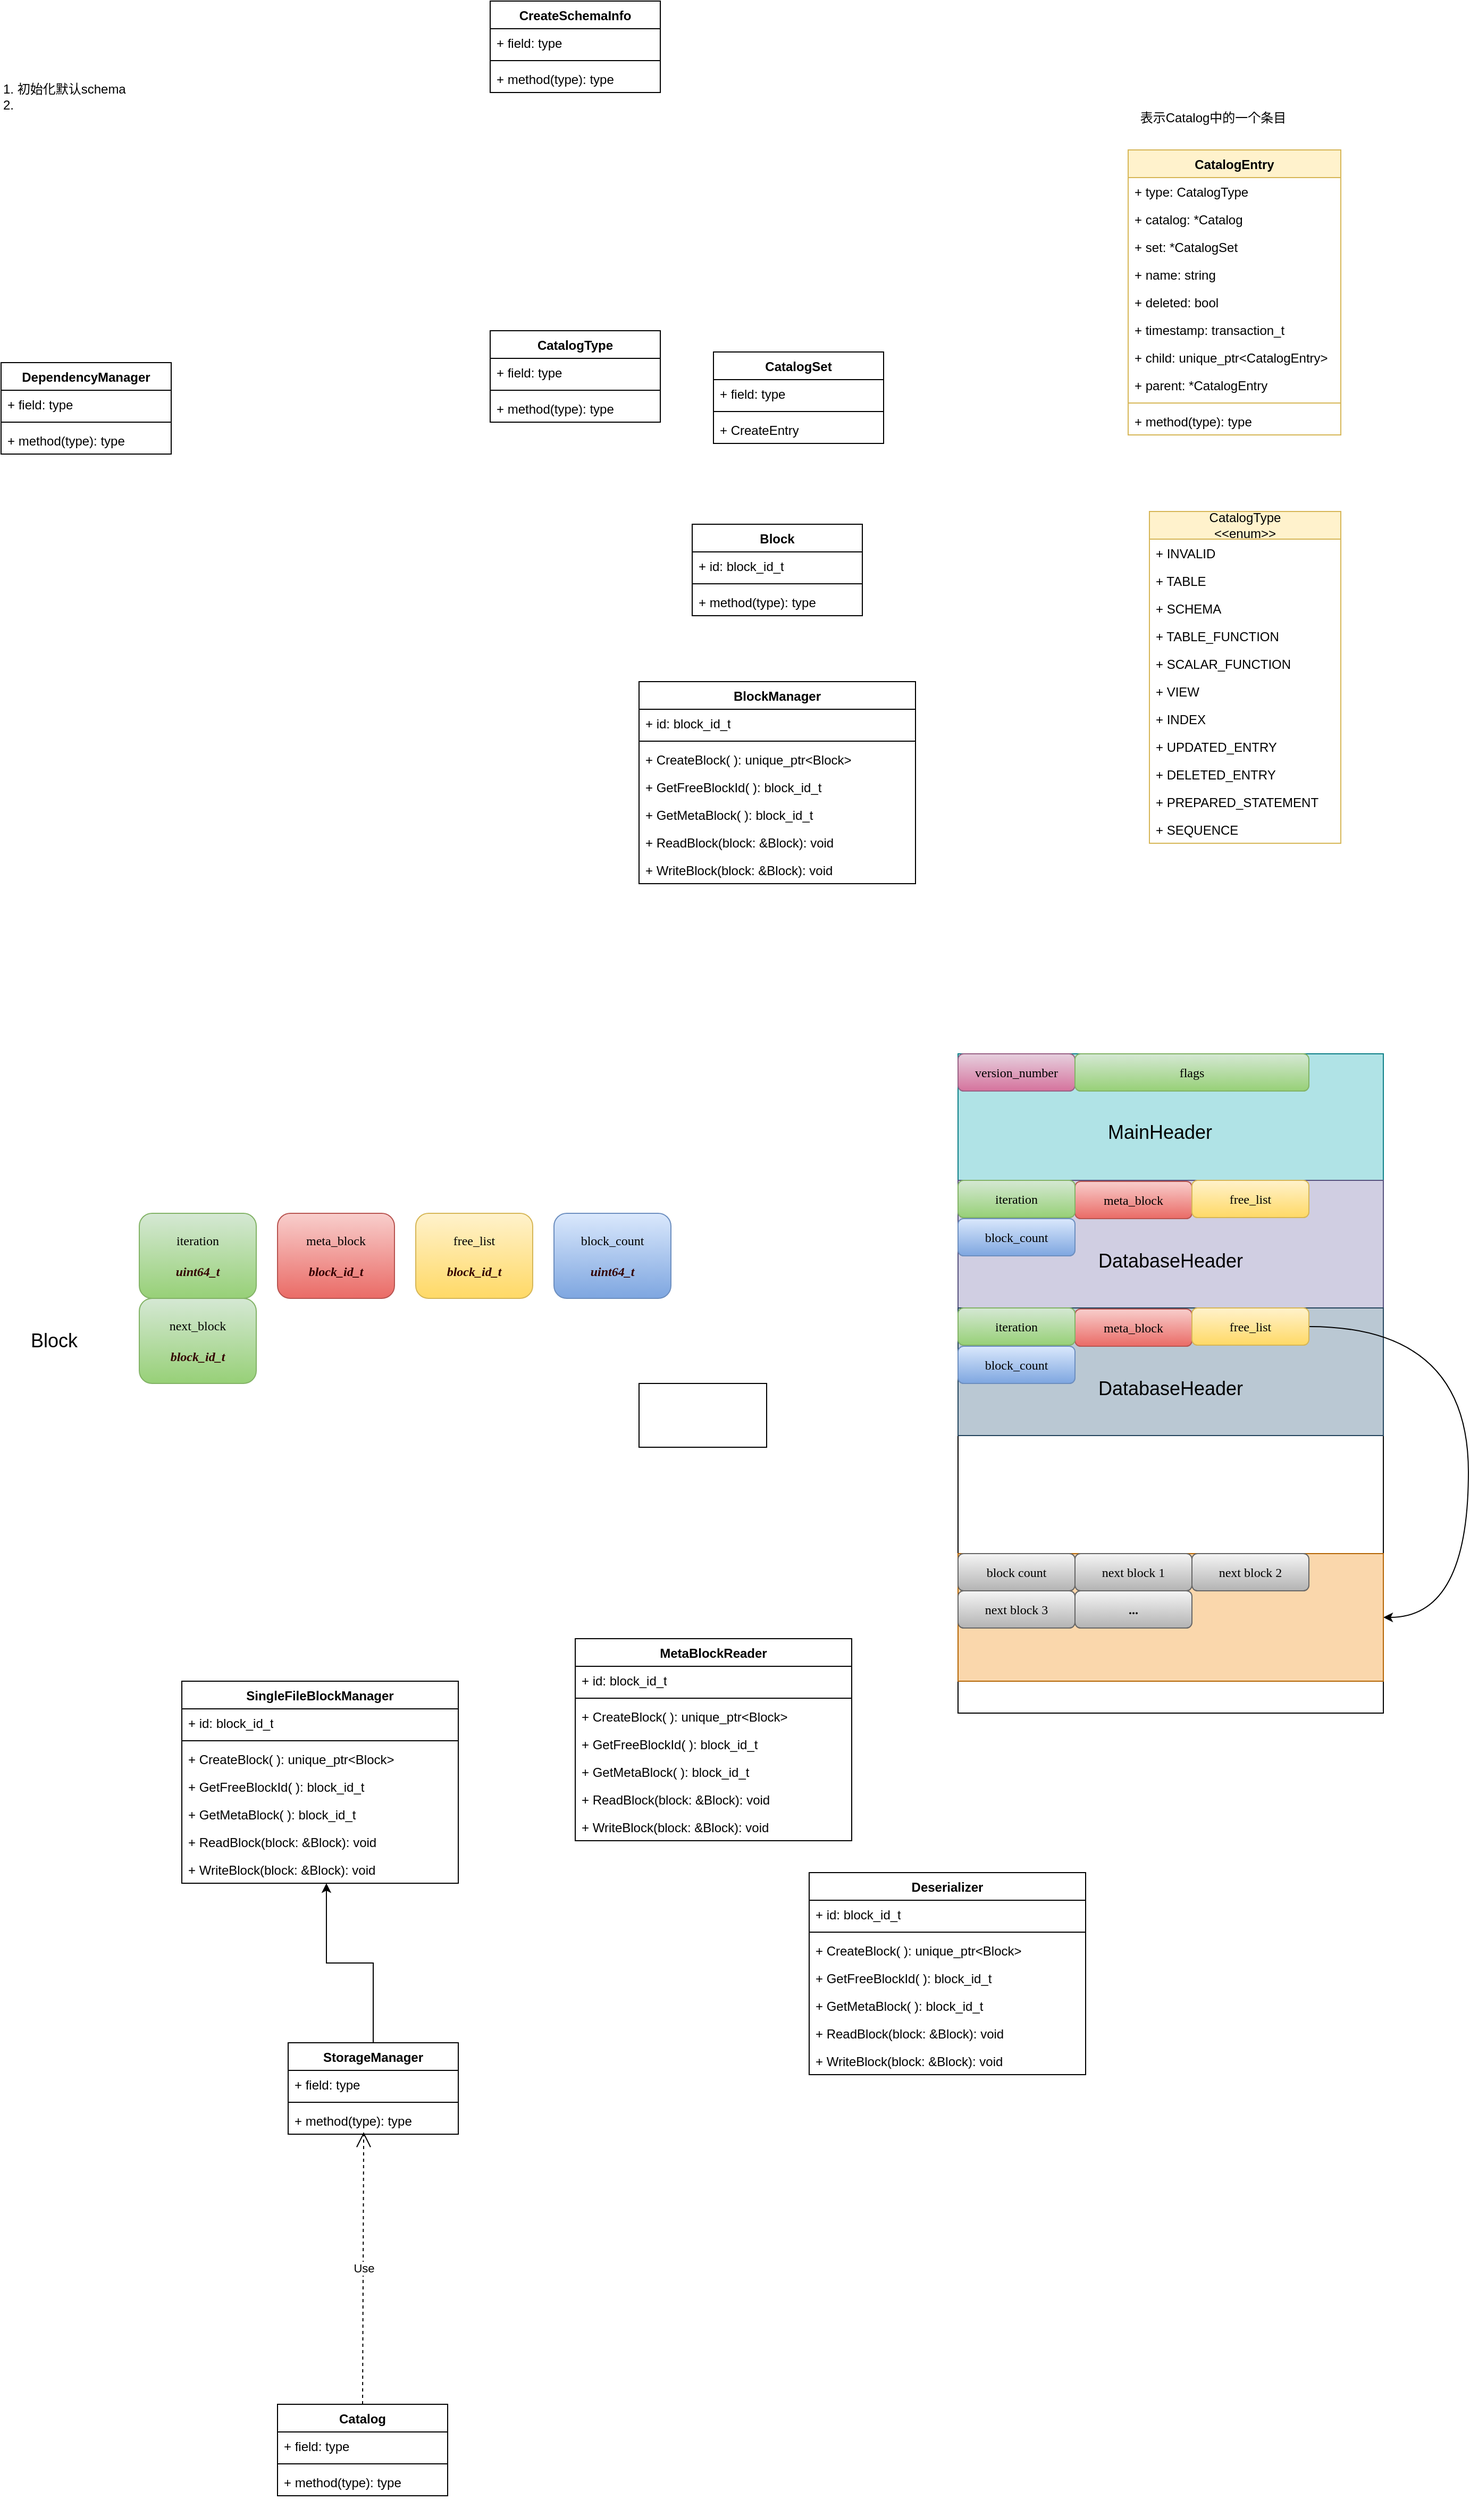 <mxfile version="21.3.7" type="device">
  <diagram id="aAfxqBnH6oHjJ7AiiS2I" name="第 1 页">
    <mxGraphModel dx="1553" dy="1045" grid="1" gridSize="10" guides="1" tooltips="1" connect="1" arrows="1" fold="1" page="1" pageScale="1" pageWidth="827" pageHeight="1169" math="0" shadow="0">
      <root>
        <mxCell id="0" />
        <mxCell id="1" parent="0" />
        <mxCell id="X76yBTJu6o985zxi9jEF-49" style="edgeStyle=orthogonalEdgeStyle;rounded=0;orthogonalLoop=1;jettySize=auto;html=1;exitX=0.5;exitY=0;exitDx=0;exitDy=0;entryX=0.523;entryY=1;entryDx=0;entryDy=0;entryPerimeter=0;" edge="1" parent="1" source="JCffVrnA2vNH0P2Vcq3t-1" target="X76yBTJu6o985zxi9jEF-12">
          <mxGeometry relative="1" as="geometry">
            <mxPoint x="430" y="1740" as="targetPoint" />
          </mxGeometry>
        </mxCell>
        <mxCell id="JCffVrnA2vNH0P2Vcq3t-1" value="StorageManager" style="swimlane;fontStyle=1;align=center;verticalAlign=top;childLayout=stackLayout;horizontal=1;startSize=26;horizontalStack=0;resizeParent=1;resizeParentMax=0;resizeLast=0;collapsible=1;marginBottom=0;whiteSpace=wrap;html=1;" parent="1" vertex="1">
          <mxGeometry x="330" y="1970" width="160" height="86" as="geometry" />
        </mxCell>
        <mxCell id="JCffVrnA2vNH0P2Vcq3t-2" value="+ field: type" style="text;strokeColor=none;fillColor=none;align=left;verticalAlign=top;spacingLeft=4;spacingRight=4;overflow=hidden;rotatable=0;points=[[0,0.5],[1,0.5]];portConstraint=eastwest;whiteSpace=wrap;html=1;" parent="JCffVrnA2vNH0P2Vcq3t-1" vertex="1">
          <mxGeometry y="26" width="160" height="26" as="geometry" />
        </mxCell>
        <mxCell id="JCffVrnA2vNH0P2Vcq3t-3" value="" style="line;strokeWidth=1;fillColor=none;align=left;verticalAlign=middle;spacingTop=-1;spacingLeft=3;spacingRight=3;rotatable=0;labelPosition=right;points=[];portConstraint=eastwest;strokeColor=inherit;" parent="JCffVrnA2vNH0P2Vcq3t-1" vertex="1">
          <mxGeometry y="52" width="160" height="8" as="geometry" />
        </mxCell>
        <mxCell id="JCffVrnA2vNH0P2Vcq3t-4" value="+ method(type): type" style="text;strokeColor=none;fillColor=none;align=left;verticalAlign=top;spacingLeft=4;spacingRight=4;overflow=hidden;rotatable=0;points=[[0,0.5],[1,0.5]];portConstraint=eastwest;whiteSpace=wrap;html=1;" parent="JCffVrnA2vNH0P2Vcq3t-1" vertex="1">
          <mxGeometry y="60" width="160" height="26" as="geometry" />
        </mxCell>
        <mxCell id="JCffVrnA2vNH0P2Vcq3t-6" value="1. 初始化默认schema&lt;br&gt;2." style="text;html=1;strokeColor=none;fillColor=none;align=left;verticalAlign=middle;whiteSpace=wrap;rounded=0;" parent="1" vertex="1">
          <mxGeometry x="60" y="120" width="150" height="40" as="geometry" />
        </mxCell>
        <mxCell id="JCffVrnA2vNH0P2Vcq3t-7" value="CreateSchemaInfo" style="swimlane;fontStyle=1;align=center;verticalAlign=top;childLayout=stackLayout;horizontal=1;startSize=26;horizontalStack=0;resizeParent=1;resizeParentMax=0;resizeLast=0;collapsible=1;marginBottom=0;whiteSpace=wrap;html=1;" parent="1" vertex="1">
          <mxGeometry x="520" y="50" width="160" height="86" as="geometry" />
        </mxCell>
        <mxCell id="JCffVrnA2vNH0P2Vcq3t-8" value="+ field: type" style="text;strokeColor=none;fillColor=none;align=left;verticalAlign=top;spacingLeft=4;spacingRight=4;overflow=hidden;rotatable=0;points=[[0,0.5],[1,0.5]];portConstraint=eastwest;whiteSpace=wrap;html=1;" parent="JCffVrnA2vNH0P2Vcq3t-7" vertex="1">
          <mxGeometry y="26" width="160" height="26" as="geometry" />
        </mxCell>
        <mxCell id="JCffVrnA2vNH0P2Vcq3t-9" value="" style="line;strokeWidth=1;fillColor=none;align=left;verticalAlign=middle;spacingTop=-1;spacingLeft=3;spacingRight=3;rotatable=0;labelPosition=right;points=[];portConstraint=eastwest;strokeColor=inherit;" parent="JCffVrnA2vNH0P2Vcq3t-7" vertex="1">
          <mxGeometry y="52" width="160" height="8" as="geometry" />
        </mxCell>
        <mxCell id="JCffVrnA2vNH0P2Vcq3t-10" value="+ method(type): type" style="text;strokeColor=none;fillColor=none;align=left;verticalAlign=top;spacingLeft=4;spacingRight=4;overflow=hidden;rotatable=0;points=[[0,0.5],[1,0.5]];portConstraint=eastwest;whiteSpace=wrap;html=1;" parent="JCffVrnA2vNH0P2Vcq3t-7" vertex="1">
          <mxGeometry y="60" width="160" height="26" as="geometry" />
        </mxCell>
        <mxCell id="JCffVrnA2vNH0P2Vcq3t-11" value="Catalog" style="swimlane;fontStyle=1;align=center;verticalAlign=top;childLayout=stackLayout;horizontal=1;startSize=26;horizontalStack=0;resizeParent=1;resizeParentMax=0;resizeLast=0;collapsible=1;marginBottom=0;whiteSpace=wrap;html=1;" parent="1" vertex="1">
          <mxGeometry x="320" y="2310" width="160" height="86" as="geometry" />
        </mxCell>
        <mxCell id="JCffVrnA2vNH0P2Vcq3t-12" value="+ field: type" style="text;strokeColor=none;fillColor=none;align=left;verticalAlign=top;spacingLeft=4;spacingRight=4;overflow=hidden;rotatable=0;points=[[0,0.5],[1,0.5]];portConstraint=eastwest;whiteSpace=wrap;html=1;" parent="JCffVrnA2vNH0P2Vcq3t-11" vertex="1">
          <mxGeometry y="26" width="160" height="26" as="geometry" />
        </mxCell>
        <mxCell id="JCffVrnA2vNH0P2Vcq3t-13" value="" style="line;strokeWidth=1;fillColor=none;align=left;verticalAlign=middle;spacingTop=-1;spacingLeft=3;spacingRight=3;rotatable=0;labelPosition=right;points=[];portConstraint=eastwest;strokeColor=inherit;" parent="JCffVrnA2vNH0P2Vcq3t-11" vertex="1">
          <mxGeometry y="52" width="160" height="8" as="geometry" />
        </mxCell>
        <mxCell id="JCffVrnA2vNH0P2Vcq3t-14" value="+ method(type): type" style="text;strokeColor=none;fillColor=none;align=left;verticalAlign=top;spacingLeft=4;spacingRight=4;overflow=hidden;rotatable=0;points=[[0,0.5],[1,0.5]];portConstraint=eastwest;whiteSpace=wrap;html=1;" parent="JCffVrnA2vNH0P2Vcq3t-11" vertex="1">
          <mxGeometry y="60" width="160" height="26" as="geometry" />
        </mxCell>
        <mxCell id="JCffVrnA2vNH0P2Vcq3t-15" value="CatalogSet" style="swimlane;fontStyle=1;align=center;verticalAlign=top;childLayout=stackLayout;horizontal=1;startSize=26;horizontalStack=0;resizeParent=1;resizeParentMax=0;resizeLast=0;collapsible=1;marginBottom=0;whiteSpace=wrap;html=1;" parent="1" vertex="1">
          <mxGeometry x="730" y="380" width="160" height="86" as="geometry" />
        </mxCell>
        <mxCell id="JCffVrnA2vNH0P2Vcq3t-16" value="+ field: type" style="text;strokeColor=none;fillColor=none;align=left;verticalAlign=top;spacingLeft=4;spacingRight=4;overflow=hidden;rotatable=0;points=[[0,0.5],[1,0.5]];portConstraint=eastwest;whiteSpace=wrap;html=1;" parent="JCffVrnA2vNH0P2Vcq3t-15" vertex="1">
          <mxGeometry y="26" width="160" height="26" as="geometry" />
        </mxCell>
        <mxCell id="JCffVrnA2vNH0P2Vcq3t-17" value="" style="line;strokeWidth=1;fillColor=none;align=left;verticalAlign=middle;spacingTop=-1;spacingLeft=3;spacingRight=3;rotatable=0;labelPosition=right;points=[];portConstraint=eastwest;strokeColor=inherit;" parent="JCffVrnA2vNH0P2Vcq3t-15" vertex="1">
          <mxGeometry y="52" width="160" height="8" as="geometry" />
        </mxCell>
        <mxCell id="JCffVrnA2vNH0P2Vcq3t-18" value="+ CreateEntry" style="text;strokeColor=none;fillColor=none;align=left;verticalAlign=top;spacingLeft=4;spacingRight=4;overflow=hidden;rotatable=0;points=[[0,0.5],[1,0.5]];portConstraint=eastwest;whiteSpace=wrap;html=1;" parent="JCffVrnA2vNH0P2Vcq3t-15" vertex="1">
          <mxGeometry y="60" width="160" height="26" as="geometry" />
        </mxCell>
        <mxCell id="JCffVrnA2vNH0P2Vcq3t-19" value="DependencyManager" style="swimlane;fontStyle=1;align=center;verticalAlign=top;childLayout=stackLayout;horizontal=1;startSize=26;horizontalStack=0;resizeParent=1;resizeParentMax=0;resizeLast=0;collapsible=1;marginBottom=0;whiteSpace=wrap;html=1;" parent="1" vertex="1">
          <mxGeometry x="60" y="390" width="160" height="86" as="geometry" />
        </mxCell>
        <mxCell id="JCffVrnA2vNH0P2Vcq3t-20" value="+ field: type" style="text;strokeColor=none;fillColor=none;align=left;verticalAlign=top;spacingLeft=4;spacingRight=4;overflow=hidden;rotatable=0;points=[[0,0.5],[1,0.5]];portConstraint=eastwest;whiteSpace=wrap;html=1;" parent="JCffVrnA2vNH0P2Vcq3t-19" vertex="1">
          <mxGeometry y="26" width="160" height="26" as="geometry" />
        </mxCell>
        <mxCell id="JCffVrnA2vNH0P2Vcq3t-21" value="" style="line;strokeWidth=1;fillColor=none;align=left;verticalAlign=middle;spacingTop=-1;spacingLeft=3;spacingRight=3;rotatable=0;labelPosition=right;points=[];portConstraint=eastwest;strokeColor=inherit;" parent="JCffVrnA2vNH0P2Vcq3t-19" vertex="1">
          <mxGeometry y="52" width="160" height="8" as="geometry" />
        </mxCell>
        <mxCell id="JCffVrnA2vNH0P2Vcq3t-22" value="+ method(type): type" style="text;strokeColor=none;fillColor=none;align=left;verticalAlign=top;spacingLeft=4;spacingRight=4;overflow=hidden;rotatable=0;points=[[0,0.5],[1,0.5]];portConstraint=eastwest;whiteSpace=wrap;html=1;" parent="JCffVrnA2vNH0P2Vcq3t-19" vertex="1">
          <mxGeometry y="60" width="160" height="26" as="geometry" />
        </mxCell>
        <mxCell id="JCffVrnA2vNH0P2Vcq3t-23" value="Use" style="endArrow=open;endSize=12;dashed=1;html=1;rounded=0;entryX=0.444;entryY=0.923;entryDx=0;entryDy=0;entryPerimeter=0;exitX=0.5;exitY=0;exitDx=0;exitDy=0;" parent="1" source="JCffVrnA2vNH0P2Vcq3t-11" target="JCffVrnA2vNH0P2Vcq3t-4" edge="1">
          <mxGeometry width="160" relative="1" as="geometry">
            <mxPoint x="320" y="2190" as="sourcePoint" />
            <mxPoint x="480" y="2190" as="targetPoint" />
          </mxGeometry>
        </mxCell>
        <mxCell id="JCffVrnA2vNH0P2Vcq3t-24" value="CatalogType" style="swimlane;fontStyle=1;align=center;verticalAlign=top;childLayout=stackLayout;horizontal=1;startSize=26;horizontalStack=0;resizeParent=1;resizeParentMax=0;resizeLast=0;collapsible=1;marginBottom=0;whiteSpace=wrap;html=1;" parent="1" vertex="1">
          <mxGeometry x="520" y="360" width="160" height="86" as="geometry" />
        </mxCell>
        <mxCell id="JCffVrnA2vNH0P2Vcq3t-25" value="+ field: type" style="text;strokeColor=none;fillColor=none;align=left;verticalAlign=top;spacingLeft=4;spacingRight=4;overflow=hidden;rotatable=0;points=[[0,0.5],[1,0.5]];portConstraint=eastwest;whiteSpace=wrap;html=1;" parent="JCffVrnA2vNH0P2Vcq3t-24" vertex="1">
          <mxGeometry y="26" width="160" height="26" as="geometry" />
        </mxCell>
        <mxCell id="JCffVrnA2vNH0P2Vcq3t-26" value="" style="line;strokeWidth=1;fillColor=none;align=left;verticalAlign=middle;spacingTop=-1;spacingLeft=3;spacingRight=3;rotatable=0;labelPosition=right;points=[];portConstraint=eastwest;strokeColor=inherit;" parent="JCffVrnA2vNH0P2Vcq3t-24" vertex="1">
          <mxGeometry y="52" width="160" height="8" as="geometry" />
        </mxCell>
        <mxCell id="JCffVrnA2vNH0P2Vcq3t-27" value="+ method(type): type" style="text;strokeColor=none;fillColor=none;align=left;verticalAlign=top;spacingLeft=4;spacingRight=4;overflow=hidden;rotatable=0;points=[[0,0.5],[1,0.5]];portConstraint=eastwest;whiteSpace=wrap;html=1;" parent="JCffVrnA2vNH0P2Vcq3t-24" vertex="1">
          <mxGeometry y="60" width="160" height="26" as="geometry" />
        </mxCell>
        <mxCell id="JCffVrnA2vNH0P2Vcq3t-28" value="CatalogType&lt;br&gt;&amp;lt;&amp;lt;enum&amp;gt;&amp;gt;" style="swimlane;fontStyle=0;childLayout=stackLayout;horizontal=1;startSize=26;fillColor=#fff2cc;horizontalStack=0;resizeParent=1;resizeParentMax=0;resizeLast=0;collapsible=1;marginBottom=0;whiteSpace=wrap;html=1;strokeColor=#d6b656;" parent="1" vertex="1">
          <mxGeometry x="1140" y="530" width="180" height="312" as="geometry" />
        </mxCell>
        <mxCell id="JCffVrnA2vNH0P2Vcq3t-32" value="+ INVALID" style="text;strokeColor=none;fillColor=none;align=left;verticalAlign=top;spacingLeft=4;spacingRight=4;overflow=hidden;rotatable=0;points=[[0,0.5],[1,0.5]];portConstraint=eastwest;whiteSpace=wrap;html=1;" parent="JCffVrnA2vNH0P2Vcq3t-28" vertex="1">
          <mxGeometry y="26" width="180" height="26" as="geometry" />
        </mxCell>
        <mxCell id="JCffVrnA2vNH0P2Vcq3t-29" value="+ TABLE" style="text;strokeColor=none;fillColor=none;align=left;verticalAlign=top;spacingLeft=4;spacingRight=4;overflow=hidden;rotatable=0;points=[[0,0.5],[1,0.5]];portConstraint=eastwest;whiteSpace=wrap;html=1;" parent="JCffVrnA2vNH0P2Vcq3t-28" vertex="1">
          <mxGeometry y="52" width="180" height="26" as="geometry" />
        </mxCell>
        <mxCell id="JCffVrnA2vNH0P2Vcq3t-30" value="+ SCHEMA" style="text;strokeColor=none;fillColor=none;align=left;verticalAlign=top;spacingLeft=4;spacingRight=4;overflow=hidden;rotatable=0;points=[[0,0.5],[1,0.5]];portConstraint=eastwest;whiteSpace=wrap;html=1;" parent="JCffVrnA2vNH0P2Vcq3t-28" vertex="1">
          <mxGeometry y="78" width="180" height="26" as="geometry" />
        </mxCell>
        <mxCell id="JCffVrnA2vNH0P2Vcq3t-31" value="+ TABLE_FUNCTION" style="text;strokeColor=none;fillColor=none;align=left;verticalAlign=top;spacingLeft=4;spacingRight=4;overflow=hidden;rotatable=0;points=[[0,0.5],[1,0.5]];portConstraint=eastwest;whiteSpace=wrap;html=1;" parent="JCffVrnA2vNH0P2Vcq3t-28" vertex="1">
          <mxGeometry y="104" width="180" height="26" as="geometry" />
        </mxCell>
        <mxCell id="JCffVrnA2vNH0P2Vcq3t-33" value="+ SCALAR_FUNCTION" style="text;strokeColor=none;fillColor=none;align=left;verticalAlign=top;spacingLeft=4;spacingRight=4;overflow=hidden;rotatable=0;points=[[0,0.5],[1,0.5]];portConstraint=eastwest;whiteSpace=wrap;html=1;" parent="JCffVrnA2vNH0P2Vcq3t-28" vertex="1">
          <mxGeometry y="130" width="180" height="26" as="geometry" />
        </mxCell>
        <mxCell id="JCffVrnA2vNH0P2Vcq3t-34" value="+ VIEW" style="text;strokeColor=none;fillColor=none;align=left;verticalAlign=top;spacingLeft=4;spacingRight=4;overflow=hidden;rotatable=0;points=[[0,0.5],[1,0.5]];portConstraint=eastwest;whiteSpace=wrap;html=1;" parent="JCffVrnA2vNH0P2Vcq3t-28" vertex="1">
          <mxGeometry y="156" width="180" height="26" as="geometry" />
        </mxCell>
        <mxCell id="JCffVrnA2vNH0P2Vcq3t-35" value="+ INDEX" style="text;strokeColor=none;fillColor=none;align=left;verticalAlign=top;spacingLeft=4;spacingRight=4;overflow=hidden;rotatable=0;points=[[0,0.5],[1,0.5]];portConstraint=eastwest;whiteSpace=wrap;html=1;" parent="JCffVrnA2vNH0P2Vcq3t-28" vertex="1">
          <mxGeometry y="182" width="180" height="26" as="geometry" />
        </mxCell>
        <mxCell id="JCffVrnA2vNH0P2Vcq3t-36" value="+ UPDATED_ENTRY" style="text;strokeColor=none;fillColor=none;align=left;verticalAlign=top;spacingLeft=4;spacingRight=4;overflow=hidden;rotatable=0;points=[[0,0.5],[1,0.5]];portConstraint=eastwest;whiteSpace=wrap;html=1;" parent="JCffVrnA2vNH0P2Vcq3t-28" vertex="1">
          <mxGeometry y="208" width="180" height="26" as="geometry" />
        </mxCell>
        <mxCell id="JCffVrnA2vNH0P2Vcq3t-37" value="+ DELETED_ENTRY" style="text;strokeColor=none;fillColor=none;align=left;verticalAlign=top;spacingLeft=4;spacingRight=4;overflow=hidden;rotatable=0;points=[[0,0.5],[1,0.5]];portConstraint=eastwest;whiteSpace=wrap;html=1;" parent="JCffVrnA2vNH0P2Vcq3t-28" vertex="1">
          <mxGeometry y="234" width="180" height="26" as="geometry" />
        </mxCell>
        <mxCell id="JCffVrnA2vNH0P2Vcq3t-38" value="+ PREPARED_STATEMENT" style="text;strokeColor=none;fillColor=none;align=left;verticalAlign=top;spacingLeft=4;spacingRight=4;overflow=hidden;rotatable=0;points=[[0,0.5],[1,0.5]];portConstraint=eastwest;whiteSpace=wrap;html=1;" parent="JCffVrnA2vNH0P2Vcq3t-28" vertex="1">
          <mxGeometry y="260" width="180" height="26" as="geometry" />
        </mxCell>
        <mxCell id="JCffVrnA2vNH0P2Vcq3t-39" value="+ SEQUENCE" style="text;strokeColor=none;fillColor=none;align=left;verticalAlign=top;spacingLeft=4;spacingRight=4;overflow=hidden;rotatable=0;points=[[0,0.5],[1,0.5]];portConstraint=eastwest;whiteSpace=wrap;html=1;" parent="JCffVrnA2vNH0P2Vcq3t-28" vertex="1">
          <mxGeometry y="286" width="180" height="26" as="geometry" />
        </mxCell>
        <mxCell id="F1Cx185upngX10UgLTYr-1" value="" style="group" parent="1" vertex="1" connectable="0">
          <mxGeometry x="1120" y="140" width="200" height="318" as="geometry" />
        </mxCell>
        <mxCell id="JCffVrnA2vNH0P2Vcq3t-40" value="CatalogEntry" style="swimlane;fontStyle=1;align=center;verticalAlign=top;childLayout=stackLayout;horizontal=1;startSize=26;horizontalStack=0;resizeParent=1;resizeParentMax=0;resizeLast=0;collapsible=1;marginBottom=0;whiteSpace=wrap;html=1;fillColor=#fff2cc;strokeColor=#d6b656;" parent="F1Cx185upngX10UgLTYr-1" vertex="1">
          <mxGeometry y="50" width="200" height="268" as="geometry" />
        </mxCell>
        <mxCell id="JCffVrnA2vNH0P2Vcq3t-41" value="+ type: CatalogType" style="text;strokeColor=none;fillColor=none;align=left;verticalAlign=top;spacingLeft=4;spacingRight=4;overflow=hidden;rotatable=0;points=[[0,0.5],[1,0.5]];portConstraint=eastwest;whiteSpace=wrap;html=1;" parent="JCffVrnA2vNH0P2Vcq3t-40" vertex="1">
          <mxGeometry y="26" width="200" height="26" as="geometry" />
        </mxCell>
        <mxCell id="JCffVrnA2vNH0P2Vcq3t-45" value="+ catalog: *Catalog" style="text;strokeColor=none;fillColor=none;align=left;verticalAlign=top;spacingLeft=4;spacingRight=4;overflow=hidden;rotatable=0;points=[[0,0.5],[1,0.5]];portConstraint=eastwest;whiteSpace=wrap;html=1;" parent="JCffVrnA2vNH0P2Vcq3t-40" vertex="1">
          <mxGeometry y="52" width="200" height="26" as="geometry" />
        </mxCell>
        <mxCell id="JCffVrnA2vNH0P2Vcq3t-46" value="+ set: *CatalogSet" style="text;strokeColor=none;fillColor=none;align=left;verticalAlign=top;spacingLeft=4;spacingRight=4;overflow=hidden;rotatable=0;points=[[0,0.5],[1,0.5]];portConstraint=eastwest;whiteSpace=wrap;html=1;" parent="JCffVrnA2vNH0P2Vcq3t-40" vertex="1">
          <mxGeometry y="78" width="200" height="26" as="geometry" />
        </mxCell>
        <mxCell id="JCffVrnA2vNH0P2Vcq3t-47" value="+ name: string" style="text;strokeColor=none;fillColor=none;align=left;verticalAlign=top;spacingLeft=4;spacingRight=4;overflow=hidden;rotatable=0;points=[[0,0.5],[1,0.5]];portConstraint=eastwest;whiteSpace=wrap;html=1;" parent="JCffVrnA2vNH0P2Vcq3t-40" vertex="1">
          <mxGeometry y="104" width="200" height="26" as="geometry" />
        </mxCell>
        <mxCell id="JCffVrnA2vNH0P2Vcq3t-48" value="+ deleted: bool" style="text;strokeColor=none;fillColor=none;align=left;verticalAlign=top;spacingLeft=4;spacingRight=4;overflow=hidden;rotatable=0;points=[[0,0.5],[1,0.5]];portConstraint=eastwest;whiteSpace=wrap;html=1;" parent="JCffVrnA2vNH0P2Vcq3t-40" vertex="1">
          <mxGeometry y="130" width="200" height="26" as="geometry" />
        </mxCell>
        <mxCell id="JCffVrnA2vNH0P2Vcq3t-49" value="+ timestamp: transaction_t" style="text;strokeColor=none;fillColor=none;align=left;verticalAlign=top;spacingLeft=4;spacingRight=4;overflow=hidden;rotatable=0;points=[[0,0.5],[1,0.5]];portConstraint=eastwest;whiteSpace=wrap;html=1;" parent="JCffVrnA2vNH0P2Vcq3t-40" vertex="1">
          <mxGeometry y="156" width="200" height="26" as="geometry" />
        </mxCell>
        <mxCell id="JCffVrnA2vNH0P2Vcq3t-50" value="+ child: unique_ptr&amp;lt;CatalogEntry&amp;gt;" style="text;strokeColor=none;fillColor=none;align=left;verticalAlign=top;spacingLeft=4;spacingRight=4;overflow=hidden;rotatable=0;points=[[0,0.5],[1,0.5]];portConstraint=eastwest;whiteSpace=wrap;html=1;" parent="JCffVrnA2vNH0P2Vcq3t-40" vertex="1">
          <mxGeometry y="182" width="200" height="26" as="geometry" />
        </mxCell>
        <mxCell id="JCffVrnA2vNH0P2Vcq3t-51" value="+ parent: *CatalogEntry" style="text;strokeColor=none;fillColor=none;align=left;verticalAlign=top;spacingLeft=4;spacingRight=4;overflow=hidden;rotatable=0;points=[[0,0.5],[1,0.5]];portConstraint=eastwest;whiteSpace=wrap;html=1;" parent="JCffVrnA2vNH0P2Vcq3t-40" vertex="1">
          <mxGeometry y="208" width="200" height="26" as="geometry" />
        </mxCell>
        <mxCell id="JCffVrnA2vNH0P2Vcq3t-42" value="" style="line;strokeWidth=1;fillColor=none;align=left;verticalAlign=middle;spacingTop=-1;spacingLeft=3;spacingRight=3;rotatable=0;labelPosition=right;points=[];portConstraint=eastwest;strokeColor=inherit;" parent="JCffVrnA2vNH0P2Vcq3t-40" vertex="1">
          <mxGeometry y="234" width="200" height="8" as="geometry" />
        </mxCell>
        <mxCell id="JCffVrnA2vNH0P2Vcq3t-43" value="+ method(type): type" style="text;strokeColor=none;fillColor=none;align=left;verticalAlign=top;spacingLeft=4;spacingRight=4;overflow=hidden;rotatable=0;points=[[0,0.5],[1,0.5]];portConstraint=eastwest;whiteSpace=wrap;html=1;" parent="JCffVrnA2vNH0P2Vcq3t-40" vertex="1">
          <mxGeometry y="242" width="200" height="26" as="geometry" />
        </mxCell>
        <mxCell id="JCffVrnA2vNH0P2Vcq3t-44" value="表示Catalog中的一个条目" style="text;html=1;strokeColor=none;fillColor=none;align=center;verticalAlign=middle;whiteSpace=wrap;rounded=0;" parent="F1Cx185upngX10UgLTYr-1" vertex="1">
          <mxGeometry x="5" width="150" height="40" as="geometry" />
        </mxCell>
        <mxCell id="bfNBOcCzu8RuclXoeiRf-1" value="Block" style="swimlane;fontStyle=1;align=center;verticalAlign=top;childLayout=stackLayout;horizontal=1;startSize=26;horizontalStack=0;resizeParent=1;resizeParentMax=0;resizeLast=0;collapsible=1;marginBottom=0;whiteSpace=wrap;html=1;" parent="1" vertex="1">
          <mxGeometry x="710" y="542" width="160" height="86" as="geometry" />
        </mxCell>
        <mxCell id="bfNBOcCzu8RuclXoeiRf-2" value="+ id: block_id_t" style="text;strokeColor=none;fillColor=none;align=left;verticalAlign=top;spacingLeft=4;spacingRight=4;overflow=hidden;rotatable=0;points=[[0,0.5],[1,0.5]];portConstraint=eastwest;whiteSpace=wrap;html=1;" parent="bfNBOcCzu8RuclXoeiRf-1" vertex="1">
          <mxGeometry y="26" width="160" height="26" as="geometry" />
        </mxCell>
        <mxCell id="bfNBOcCzu8RuclXoeiRf-3" value="" style="line;strokeWidth=1;fillColor=none;align=left;verticalAlign=middle;spacingTop=-1;spacingLeft=3;spacingRight=3;rotatable=0;labelPosition=right;points=[];portConstraint=eastwest;strokeColor=inherit;" parent="bfNBOcCzu8RuclXoeiRf-1" vertex="1">
          <mxGeometry y="52" width="160" height="8" as="geometry" />
        </mxCell>
        <mxCell id="bfNBOcCzu8RuclXoeiRf-4" value="+ method(type): type" style="text;strokeColor=none;fillColor=none;align=left;verticalAlign=top;spacingLeft=4;spacingRight=4;overflow=hidden;rotatable=0;points=[[0,0.5],[1,0.5]];portConstraint=eastwest;whiteSpace=wrap;html=1;" parent="bfNBOcCzu8RuclXoeiRf-1" vertex="1">
          <mxGeometry y="60" width="160" height="26" as="geometry" />
        </mxCell>
        <mxCell id="bfNBOcCzu8RuclXoeiRf-5" value="BlockManager" style="swimlane;fontStyle=1;align=center;verticalAlign=top;childLayout=stackLayout;horizontal=1;startSize=26;horizontalStack=0;resizeParent=1;resizeParentMax=0;resizeLast=0;collapsible=1;marginBottom=0;whiteSpace=wrap;html=1;" parent="1" vertex="1">
          <mxGeometry x="660" y="690" width="260" height="190" as="geometry" />
        </mxCell>
        <mxCell id="bfNBOcCzu8RuclXoeiRf-6" value="+ id: block_id_t" style="text;strokeColor=none;fillColor=none;align=left;verticalAlign=top;spacingLeft=4;spacingRight=4;overflow=hidden;rotatable=0;points=[[0,0.5],[1,0.5]];portConstraint=eastwest;whiteSpace=wrap;html=1;" parent="bfNBOcCzu8RuclXoeiRf-5" vertex="1">
          <mxGeometry y="26" width="260" height="26" as="geometry" />
        </mxCell>
        <mxCell id="bfNBOcCzu8RuclXoeiRf-7" value="" style="line;strokeWidth=1;fillColor=none;align=left;verticalAlign=middle;spacingTop=-1;spacingLeft=3;spacingRight=3;rotatable=0;labelPosition=right;points=[];portConstraint=eastwest;strokeColor=inherit;" parent="bfNBOcCzu8RuclXoeiRf-5" vertex="1">
          <mxGeometry y="52" width="260" height="8" as="geometry" />
        </mxCell>
        <mxCell id="bfNBOcCzu8RuclXoeiRf-8" value="+ CreateBlock( ): unique_ptr&amp;lt;Block&amp;gt;" style="text;strokeColor=none;fillColor=none;align=left;verticalAlign=top;spacingLeft=4;spacingRight=4;overflow=hidden;rotatable=0;points=[[0,0.5],[1,0.5]];portConstraint=eastwest;whiteSpace=wrap;html=1;" parent="bfNBOcCzu8RuclXoeiRf-5" vertex="1">
          <mxGeometry y="60" width="260" height="26" as="geometry" />
        </mxCell>
        <mxCell id="bfNBOcCzu8RuclXoeiRf-9" value="+ GetFreeBlockId( ): block_id_t" style="text;strokeColor=none;fillColor=none;align=left;verticalAlign=top;spacingLeft=4;spacingRight=4;overflow=hidden;rotatable=0;points=[[0,0.5],[1,0.5]];portConstraint=eastwest;whiteSpace=wrap;html=1;" parent="bfNBOcCzu8RuclXoeiRf-5" vertex="1">
          <mxGeometry y="86" width="260" height="26" as="geometry" />
        </mxCell>
        <mxCell id="bfNBOcCzu8RuclXoeiRf-10" value="+ GetMetaBlock( ): block_id_t" style="text;strokeColor=none;fillColor=none;align=left;verticalAlign=top;spacingLeft=4;spacingRight=4;overflow=hidden;rotatable=0;points=[[0,0.5],[1,0.5]];portConstraint=eastwest;whiteSpace=wrap;html=1;" parent="bfNBOcCzu8RuclXoeiRf-5" vertex="1">
          <mxGeometry y="112" width="260" height="26" as="geometry" />
        </mxCell>
        <mxCell id="bfNBOcCzu8RuclXoeiRf-11" value="+ ReadBlock(block: &amp;amp;Block): void" style="text;strokeColor=none;fillColor=none;align=left;verticalAlign=top;spacingLeft=4;spacingRight=4;overflow=hidden;rotatable=0;points=[[0,0.5],[1,0.5]];portConstraint=eastwest;whiteSpace=wrap;html=1;" parent="bfNBOcCzu8RuclXoeiRf-5" vertex="1">
          <mxGeometry y="138" width="260" height="26" as="geometry" />
        </mxCell>
        <mxCell id="bfNBOcCzu8RuclXoeiRf-12" value="+ WriteBlock(block: &amp;amp;Block): void" style="text;strokeColor=none;fillColor=none;align=left;verticalAlign=top;spacingLeft=4;spacingRight=4;overflow=hidden;rotatable=0;points=[[0,0.5],[1,0.5]];portConstraint=eastwest;whiteSpace=wrap;html=1;" parent="bfNBOcCzu8RuclXoeiRf-5" vertex="1">
          <mxGeometry y="164" width="260" height="26" as="geometry" />
        </mxCell>
        <mxCell id="bfNBOcCzu8RuclXoeiRf-42" value="iteration&lt;br&gt;&lt;br&gt;&lt;b style=&quot;&quot;&gt;&lt;i style=&quot;&quot;&gt;&lt;font color=&quot;#330000&quot;&gt;uint64_t&lt;/font&gt;&lt;/i&gt;&lt;/b&gt;" style="rounded=1;whiteSpace=wrap;html=1;fontStyle=0;fontSize=12;fontFamily=Verdana;fillStyle=auto;shadow=0;glass=0;fillColor=#d5e8d4;strokeColor=#82b366;gradientColor=#97d077;" parent="1" vertex="1">
          <mxGeometry x="190" y="1190" width="110" height="80" as="geometry" />
        </mxCell>
        <mxCell id="bfNBOcCzu8RuclXoeiRf-43" value="meta_block&lt;br&gt;&lt;br&gt;&lt;b style=&quot;&quot;&gt;&lt;i style=&quot;&quot;&gt;&lt;font color=&quot;#330000&quot;&gt;block_id_t&lt;/font&gt;&lt;/i&gt;&lt;/b&gt;" style="rounded=1;whiteSpace=wrap;html=1;fontStyle=0;fontSize=12;fontFamily=Verdana;fillStyle=auto;shadow=0;glass=0;fillColor=#f8cecc;strokeColor=#b85450;gradientColor=#ea6b66;" parent="1" vertex="1">
          <mxGeometry x="320" y="1190" width="110" height="80" as="geometry" />
        </mxCell>
        <mxCell id="bfNBOcCzu8RuclXoeiRf-44" value="free_list&lt;br&gt;&lt;br&gt;&lt;b style=&quot;&quot;&gt;&lt;i style=&quot;&quot;&gt;&lt;font color=&quot;#330000&quot;&gt;block_id_t&lt;/font&gt;&lt;/i&gt;&lt;/b&gt;" style="rounded=1;whiteSpace=wrap;html=1;fontStyle=0;fontSize=12;fontFamily=Verdana;fillStyle=auto;shadow=0;glass=0;fillColor=#fff2cc;strokeColor=#d6b656;gradientColor=#ffd966;" parent="1" vertex="1">
          <mxGeometry x="450" y="1190" width="110" height="80" as="geometry" />
        </mxCell>
        <mxCell id="bfNBOcCzu8RuclXoeiRf-45" value="block_count&lt;br&gt;&lt;br&gt;&lt;font color=&quot;#330000&quot;&gt;&lt;b&gt;&lt;i&gt;uint64_t&lt;/i&gt;&lt;/b&gt;&lt;/font&gt;" style="rounded=1;whiteSpace=wrap;html=1;fontStyle=0;fontSize=12;fontFamily=Verdana;fillStyle=auto;shadow=0;glass=0;fillColor=#dae8fc;strokeColor=#6c8ebf;gradientColor=#7ea6e0;" parent="1" vertex="1">
          <mxGeometry x="580" y="1190" width="110" height="80" as="geometry" />
        </mxCell>
        <mxCell id="X76yBTJu6o985zxi9jEF-5" value="SingleFileBlockManager" style="swimlane;fontStyle=1;align=center;verticalAlign=top;childLayout=stackLayout;horizontal=1;startSize=26;horizontalStack=0;resizeParent=1;resizeParentMax=0;resizeLast=0;collapsible=1;marginBottom=0;whiteSpace=wrap;html=1;" vertex="1" parent="1">
          <mxGeometry x="230" y="1630" width="260" height="190" as="geometry" />
        </mxCell>
        <mxCell id="X76yBTJu6o985zxi9jEF-6" value="+ id: block_id_t" style="text;strokeColor=none;fillColor=none;align=left;verticalAlign=top;spacingLeft=4;spacingRight=4;overflow=hidden;rotatable=0;points=[[0,0.5],[1,0.5]];portConstraint=eastwest;whiteSpace=wrap;html=1;" vertex="1" parent="X76yBTJu6o985zxi9jEF-5">
          <mxGeometry y="26" width="260" height="26" as="geometry" />
        </mxCell>
        <mxCell id="X76yBTJu6o985zxi9jEF-7" value="" style="line;strokeWidth=1;fillColor=none;align=left;verticalAlign=middle;spacingTop=-1;spacingLeft=3;spacingRight=3;rotatable=0;labelPosition=right;points=[];portConstraint=eastwest;strokeColor=inherit;" vertex="1" parent="X76yBTJu6o985zxi9jEF-5">
          <mxGeometry y="52" width="260" height="8" as="geometry" />
        </mxCell>
        <mxCell id="X76yBTJu6o985zxi9jEF-8" value="+ CreateBlock( ): unique_ptr&amp;lt;Block&amp;gt;" style="text;strokeColor=none;fillColor=none;align=left;verticalAlign=top;spacingLeft=4;spacingRight=4;overflow=hidden;rotatable=0;points=[[0,0.5],[1,0.5]];portConstraint=eastwest;whiteSpace=wrap;html=1;" vertex="1" parent="X76yBTJu6o985zxi9jEF-5">
          <mxGeometry y="60" width="260" height="26" as="geometry" />
        </mxCell>
        <mxCell id="X76yBTJu6o985zxi9jEF-9" value="+ GetFreeBlockId( ): block_id_t" style="text;strokeColor=none;fillColor=none;align=left;verticalAlign=top;spacingLeft=4;spacingRight=4;overflow=hidden;rotatable=0;points=[[0,0.5],[1,0.5]];portConstraint=eastwest;whiteSpace=wrap;html=1;" vertex="1" parent="X76yBTJu6o985zxi9jEF-5">
          <mxGeometry y="86" width="260" height="26" as="geometry" />
        </mxCell>
        <mxCell id="X76yBTJu6o985zxi9jEF-10" value="+ GetMetaBlock( ): block_id_t" style="text;strokeColor=none;fillColor=none;align=left;verticalAlign=top;spacingLeft=4;spacingRight=4;overflow=hidden;rotatable=0;points=[[0,0.5],[1,0.5]];portConstraint=eastwest;whiteSpace=wrap;html=1;" vertex="1" parent="X76yBTJu6o985zxi9jEF-5">
          <mxGeometry y="112" width="260" height="26" as="geometry" />
        </mxCell>
        <mxCell id="X76yBTJu6o985zxi9jEF-11" value="+ ReadBlock(block: &amp;amp;Block): void" style="text;strokeColor=none;fillColor=none;align=left;verticalAlign=top;spacingLeft=4;spacingRight=4;overflow=hidden;rotatable=0;points=[[0,0.5],[1,0.5]];portConstraint=eastwest;whiteSpace=wrap;html=1;" vertex="1" parent="X76yBTJu6o985zxi9jEF-5">
          <mxGeometry y="138" width="260" height="26" as="geometry" />
        </mxCell>
        <mxCell id="X76yBTJu6o985zxi9jEF-12" value="+ WriteBlock(block: &amp;amp;Block): void" style="text;strokeColor=none;fillColor=none;align=left;verticalAlign=top;spacingLeft=4;spacingRight=4;overflow=hidden;rotatable=0;points=[[0,0.5],[1,0.5]];portConstraint=eastwest;whiteSpace=wrap;html=1;" vertex="1" parent="X76yBTJu6o985zxi9jEF-5">
          <mxGeometry y="164" width="260" height="26" as="geometry" />
        </mxCell>
        <mxCell id="X76yBTJu6o985zxi9jEF-13" value="MetaBlockReader" style="swimlane;fontStyle=1;align=center;verticalAlign=top;childLayout=stackLayout;horizontal=1;startSize=26;horizontalStack=0;resizeParent=1;resizeParentMax=0;resizeLast=0;collapsible=1;marginBottom=0;whiteSpace=wrap;html=1;" vertex="1" parent="1">
          <mxGeometry x="600" y="1590" width="260" height="190" as="geometry" />
        </mxCell>
        <mxCell id="X76yBTJu6o985zxi9jEF-14" value="+ id: block_id_t" style="text;strokeColor=none;fillColor=none;align=left;verticalAlign=top;spacingLeft=4;spacingRight=4;overflow=hidden;rotatable=0;points=[[0,0.5],[1,0.5]];portConstraint=eastwest;whiteSpace=wrap;html=1;" vertex="1" parent="X76yBTJu6o985zxi9jEF-13">
          <mxGeometry y="26" width="260" height="26" as="geometry" />
        </mxCell>
        <mxCell id="X76yBTJu6o985zxi9jEF-15" value="" style="line;strokeWidth=1;fillColor=none;align=left;verticalAlign=middle;spacingTop=-1;spacingLeft=3;spacingRight=3;rotatable=0;labelPosition=right;points=[];portConstraint=eastwest;strokeColor=inherit;" vertex="1" parent="X76yBTJu6o985zxi9jEF-13">
          <mxGeometry y="52" width="260" height="8" as="geometry" />
        </mxCell>
        <mxCell id="X76yBTJu6o985zxi9jEF-16" value="+ CreateBlock( ): unique_ptr&amp;lt;Block&amp;gt;" style="text;strokeColor=none;fillColor=none;align=left;verticalAlign=top;spacingLeft=4;spacingRight=4;overflow=hidden;rotatable=0;points=[[0,0.5],[1,0.5]];portConstraint=eastwest;whiteSpace=wrap;html=1;" vertex="1" parent="X76yBTJu6o985zxi9jEF-13">
          <mxGeometry y="60" width="260" height="26" as="geometry" />
        </mxCell>
        <mxCell id="X76yBTJu6o985zxi9jEF-17" value="+ GetFreeBlockId( ): block_id_t" style="text;strokeColor=none;fillColor=none;align=left;verticalAlign=top;spacingLeft=4;spacingRight=4;overflow=hidden;rotatable=0;points=[[0,0.5],[1,0.5]];portConstraint=eastwest;whiteSpace=wrap;html=1;" vertex="1" parent="X76yBTJu6o985zxi9jEF-13">
          <mxGeometry y="86" width="260" height="26" as="geometry" />
        </mxCell>
        <mxCell id="X76yBTJu6o985zxi9jEF-18" value="+ GetMetaBlock( ): block_id_t" style="text;strokeColor=none;fillColor=none;align=left;verticalAlign=top;spacingLeft=4;spacingRight=4;overflow=hidden;rotatable=0;points=[[0,0.5],[1,0.5]];portConstraint=eastwest;whiteSpace=wrap;html=1;" vertex="1" parent="X76yBTJu6o985zxi9jEF-13">
          <mxGeometry y="112" width="260" height="26" as="geometry" />
        </mxCell>
        <mxCell id="X76yBTJu6o985zxi9jEF-19" value="+ ReadBlock(block: &amp;amp;Block): void" style="text;strokeColor=none;fillColor=none;align=left;verticalAlign=top;spacingLeft=4;spacingRight=4;overflow=hidden;rotatable=0;points=[[0,0.5],[1,0.5]];portConstraint=eastwest;whiteSpace=wrap;html=1;" vertex="1" parent="X76yBTJu6o985zxi9jEF-13">
          <mxGeometry y="138" width="260" height="26" as="geometry" />
        </mxCell>
        <mxCell id="X76yBTJu6o985zxi9jEF-20" value="+ WriteBlock(block: &amp;amp;Block): void" style="text;strokeColor=none;fillColor=none;align=left;verticalAlign=top;spacingLeft=4;spacingRight=4;overflow=hidden;rotatable=0;points=[[0,0.5],[1,0.5]];portConstraint=eastwest;whiteSpace=wrap;html=1;" vertex="1" parent="X76yBTJu6o985zxi9jEF-13">
          <mxGeometry y="164" width="260" height="26" as="geometry" />
        </mxCell>
        <mxCell id="X76yBTJu6o985zxi9jEF-21" value="Deserializer" style="swimlane;fontStyle=1;align=center;verticalAlign=top;childLayout=stackLayout;horizontal=1;startSize=26;horizontalStack=0;resizeParent=1;resizeParentMax=0;resizeLast=0;collapsible=1;marginBottom=0;whiteSpace=wrap;html=1;" vertex="1" parent="1">
          <mxGeometry x="820" y="1810" width="260" height="190" as="geometry" />
        </mxCell>
        <mxCell id="X76yBTJu6o985zxi9jEF-22" value="+ id: block_id_t" style="text;strokeColor=none;fillColor=none;align=left;verticalAlign=top;spacingLeft=4;spacingRight=4;overflow=hidden;rotatable=0;points=[[0,0.5],[1,0.5]];portConstraint=eastwest;whiteSpace=wrap;html=1;" vertex="1" parent="X76yBTJu6o985zxi9jEF-21">
          <mxGeometry y="26" width="260" height="26" as="geometry" />
        </mxCell>
        <mxCell id="X76yBTJu6o985zxi9jEF-23" value="" style="line;strokeWidth=1;fillColor=none;align=left;verticalAlign=middle;spacingTop=-1;spacingLeft=3;spacingRight=3;rotatable=0;labelPosition=right;points=[];portConstraint=eastwest;strokeColor=inherit;" vertex="1" parent="X76yBTJu6o985zxi9jEF-21">
          <mxGeometry y="52" width="260" height="8" as="geometry" />
        </mxCell>
        <mxCell id="X76yBTJu6o985zxi9jEF-24" value="+ CreateBlock( ): unique_ptr&amp;lt;Block&amp;gt;" style="text;strokeColor=none;fillColor=none;align=left;verticalAlign=top;spacingLeft=4;spacingRight=4;overflow=hidden;rotatable=0;points=[[0,0.5],[1,0.5]];portConstraint=eastwest;whiteSpace=wrap;html=1;" vertex="1" parent="X76yBTJu6o985zxi9jEF-21">
          <mxGeometry y="60" width="260" height="26" as="geometry" />
        </mxCell>
        <mxCell id="X76yBTJu6o985zxi9jEF-25" value="+ GetFreeBlockId( ): block_id_t" style="text;strokeColor=none;fillColor=none;align=left;verticalAlign=top;spacingLeft=4;spacingRight=4;overflow=hidden;rotatable=0;points=[[0,0.5],[1,0.5]];portConstraint=eastwest;whiteSpace=wrap;html=1;" vertex="1" parent="X76yBTJu6o985zxi9jEF-21">
          <mxGeometry y="86" width="260" height="26" as="geometry" />
        </mxCell>
        <mxCell id="X76yBTJu6o985zxi9jEF-26" value="+ GetMetaBlock( ): block_id_t" style="text;strokeColor=none;fillColor=none;align=left;verticalAlign=top;spacingLeft=4;spacingRight=4;overflow=hidden;rotatable=0;points=[[0,0.5],[1,0.5]];portConstraint=eastwest;whiteSpace=wrap;html=1;" vertex="1" parent="X76yBTJu6o985zxi9jEF-21">
          <mxGeometry y="112" width="260" height="26" as="geometry" />
        </mxCell>
        <mxCell id="X76yBTJu6o985zxi9jEF-27" value="+ ReadBlock(block: &amp;amp;Block): void" style="text;strokeColor=none;fillColor=none;align=left;verticalAlign=top;spacingLeft=4;spacingRight=4;overflow=hidden;rotatable=0;points=[[0,0.5],[1,0.5]];portConstraint=eastwest;whiteSpace=wrap;html=1;" vertex="1" parent="X76yBTJu6o985zxi9jEF-21">
          <mxGeometry y="138" width="260" height="26" as="geometry" />
        </mxCell>
        <mxCell id="X76yBTJu6o985zxi9jEF-28" value="+ WriteBlock(block: &amp;amp;Block): void" style="text;strokeColor=none;fillColor=none;align=left;verticalAlign=top;spacingLeft=4;spacingRight=4;overflow=hidden;rotatable=0;points=[[0,0.5],[1,0.5]];portConstraint=eastwest;whiteSpace=wrap;html=1;" vertex="1" parent="X76yBTJu6o985zxi9jEF-21">
          <mxGeometry y="164" width="260" height="26" as="geometry" />
        </mxCell>
        <mxCell id="X76yBTJu6o985zxi9jEF-29" value="" style="rounded=0;whiteSpace=wrap;html=1;" vertex="1" parent="1">
          <mxGeometry x="660" y="1350" width="120" height="60" as="geometry" />
        </mxCell>
        <mxCell id="X76yBTJu6o985zxi9jEF-30" value="next_block&lt;br&gt;&lt;br&gt;&lt;b style=&quot;&quot;&gt;&lt;i style=&quot;&quot;&gt;&lt;font color=&quot;#330000&quot;&gt;block_id_t&lt;/font&gt;&lt;/i&gt;&lt;/b&gt;" style="rounded=1;whiteSpace=wrap;html=1;fontStyle=0;fontSize=12;fontFamily=Verdana;fillStyle=auto;shadow=0;glass=0;fillColor=#d5e8d4;strokeColor=#82b366;gradientColor=#97d077;" vertex="1" parent="1">
          <mxGeometry x="190" y="1270" width="110" height="80" as="geometry" />
        </mxCell>
        <mxCell id="X76yBTJu6o985zxi9jEF-31" value="Block" style="text;html=1;strokeColor=none;fillColor=none;align=center;verticalAlign=middle;whiteSpace=wrap;rounded=0;fontSize=18;" vertex="1" parent="1">
          <mxGeometry x="60" y="1295" width="100" height="30" as="geometry" />
        </mxCell>
        <mxCell id="X76yBTJu6o985zxi9jEF-34" value="" style="rounded=0;whiteSpace=wrap;html=1;" vertex="1" parent="1">
          <mxGeometry x="960" y="1040" width="400" height="620" as="geometry" />
        </mxCell>
        <mxCell id="X76yBTJu6o985zxi9jEF-35" value="" style="rounded=0;whiteSpace=wrap;html=1;fillStyle=auto;strokeColor=#0e8088;fillColor=#b0e3e6;" vertex="1" parent="1">
          <mxGeometry x="960" y="1040" width="400" height="120" as="geometry" />
        </mxCell>
        <mxCell id="bfNBOcCzu8RuclXoeiRf-28" value="version_number&lt;b&gt;&lt;br&gt;&lt;/b&gt;" style="rounded=1;whiteSpace=wrap;html=1;fillColor=#e6d0de;strokeColor=#996185;fontStyle=0;fontSize=12;fontFamily=Verdana;fillStyle=auto;shadow=0;glass=0;gradientColor=#d5739d;" parent="1" vertex="1">
          <mxGeometry x="960" y="1040" width="110" height="35" as="geometry" />
        </mxCell>
        <mxCell id="bfNBOcCzu8RuclXoeiRf-32" value="flags" style="rounded=1;whiteSpace=wrap;html=1;fillColor=#d5e8d4;strokeColor=#82b366;fontStyle=0;fontSize=12;fontFamily=Verdana;fillStyle=auto;shadow=0;glass=0;gradientColor=#97d077;" parent="1" vertex="1">
          <mxGeometry x="1070" y="1040" width="220" height="35" as="geometry" />
        </mxCell>
        <mxCell id="bfNBOcCzu8RuclXoeiRf-30" value="MainHeader" style="text;html=1;strokeColor=none;fillColor=none;align=center;verticalAlign=middle;whiteSpace=wrap;rounded=0;fontSize=18;" parent="1" vertex="1">
          <mxGeometry x="1100" y="1099" width="100" height="30" as="geometry" />
        </mxCell>
        <mxCell id="X76yBTJu6o985zxi9jEF-36" value="" style="rounded=0;whiteSpace=wrap;html=1;fillColor=#d0cee2;strokeColor=#56517e;" vertex="1" parent="1">
          <mxGeometry x="960" y="1159" width="400" height="120" as="geometry" />
        </mxCell>
        <mxCell id="X76yBTJu6o985zxi9jEF-37" value="" style="rounded=0;whiteSpace=wrap;html=1;fillColor=#bac8d3;strokeColor=#23445d;" vertex="1" parent="1">
          <mxGeometry x="960" y="1279" width="400" height="120" as="geometry" />
        </mxCell>
        <mxCell id="bfNBOcCzu8RuclXoeiRf-38" value="meta_block" style="rounded=1;whiteSpace=wrap;html=1;fontStyle=0;fontSize=12;fontFamily=Verdana;fillStyle=auto;shadow=0;glass=0;fillColor=#f8cecc;strokeColor=#b85450;gradientColor=#ea6b66;" parent="1" vertex="1">
          <mxGeometry x="1070" y="1160" width="110" height="35" as="geometry" />
        </mxCell>
        <mxCell id="bfNBOcCzu8RuclXoeiRf-39" value="free_list" style="rounded=1;whiteSpace=wrap;html=1;fontStyle=0;fontSize=12;fontFamily=Verdana;fillStyle=auto;shadow=0;glass=0;fillColor=#fff2cc;strokeColor=#d6b656;gradientColor=#ffd966;" parent="1" vertex="1">
          <mxGeometry x="1180" y="1159" width="110" height="35" as="geometry" />
        </mxCell>
        <mxCell id="bfNBOcCzu8RuclXoeiRf-40" value="block_count" style="rounded=1;whiteSpace=wrap;html=1;fontStyle=0;fontSize=12;fontFamily=Verdana;fillStyle=auto;shadow=0;glass=0;fillColor=#dae8fc;strokeColor=#6c8ebf;gradientColor=#7ea6e0;" parent="1" vertex="1">
          <mxGeometry x="960" y="1195" width="110" height="35" as="geometry" />
        </mxCell>
        <mxCell id="bfNBOcCzu8RuclXoeiRf-37" value="iteration" style="rounded=1;whiteSpace=wrap;html=1;fontStyle=0;fontSize=12;fontFamily=Verdana;fillStyle=auto;shadow=0;glass=0;fillColor=#d5e8d4;strokeColor=#82b366;gradientColor=#97d077;" parent="1" vertex="1">
          <mxGeometry x="960" y="1159" width="110" height="35" as="geometry" />
        </mxCell>
        <mxCell id="X76yBTJu6o985zxi9jEF-38" value="meta_block" style="rounded=1;whiteSpace=wrap;html=1;fontStyle=0;fontSize=12;fontFamily=Verdana;fillStyle=auto;shadow=0;glass=0;fillColor=#f8cecc;strokeColor=#b85450;gradientColor=#ea6b66;" vertex="1" parent="1">
          <mxGeometry x="1070" y="1280" width="110" height="35" as="geometry" />
        </mxCell>
        <mxCell id="X76yBTJu6o985zxi9jEF-43" style="edgeStyle=orthogonalEdgeStyle;rounded=0;orthogonalLoop=1;jettySize=auto;html=1;exitX=1;exitY=0.5;exitDx=0;exitDy=0;entryX=1;entryY=0.5;entryDx=0;entryDy=0;curved=1;" edge="1" parent="1" source="X76yBTJu6o985zxi9jEF-39" target="X76yBTJu6o985zxi9jEF-42">
          <mxGeometry relative="1" as="geometry">
            <Array as="points">
              <mxPoint x="1440" y="1297" />
              <mxPoint x="1440" y="1570" />
            </Array>
          </mxGeometry>
        </mxCell>
        <mxCell id="X76yBTJu6o985zxi9jEF-39" value="free_list" style="rounded=1;whiteSpace=wrap;html=1;fontStyle=0;fontSize=12;fontFamily=Verdana;fillStyle=auto;shadow=0;glass=0;fillColor=#fff2cc;strokeColor=#d6b656;gradientColor=#ffd966;" vertex="1" parent="1">
          <mxGeometry x="1180" y="1279" width="110" height="35" as="geometry" />
        </mxCell>
        <mxCell id="X76yBTJu6o985zxi9jEF-40" value="block_count" style="rounded=1;whiteSpace=wrap;html=1;fontStyle=0;fontSize=12;fontFamily=Verdana;fillStyle=auto;shadow=0;glass=0;fillColor=#dae8fc;strokeColor=#6c8ebf;gradientColor=#7ea6e0;" vertex="1" parent="1">
          <mxGeometry x="960" y="1315" width="110" height="35" as="geometry" />
        </mxCell>
        <mxCell id="X76yBTJu6o985zxi9jEF-41" value="iteration" style="rounded=1;whiteSpace=wrap;html=1;fontStyle=0;fontSize=12;fontFamily=Verdana;fillStyle=auto;shadow=0;glass=0;fillColor=#d5e8d4;strokeColor=#82b366;gradientColor=#97d077;" vertex="1" parent="1">
          <mxGeometry x="960" y="1279" width="110" height="35" as="geometry" />
        </mxCell>
        <mxCell id="X76yBTJu6o985zxi9jEF-42" value="" style="rounded=0;whiteSpace=wrap;html=1;fillColor=#fad7ac;strokeColor=#b46504;" vertex="1" parent="1">
          <mxGeometry x="960" y="1510" width="400" height="120" as="geometry" />
        </mxCell>
        <mxCell id="bfNBOcCzu8RuclXoeiRf-41" value="DatabaseHeader" style="text;html=1;strokeColor=none;fillColor=none;align=center;verticalAlign=middle;whiteSpace=wrap;rounded=0;fontSize=18;" parent="1" vertex="1">
          <mxGeometry x="1110" y="1340" width="100" height="30" as="geometry" />
        </mxCell>
        <mxCell id="bfNBOcCzu8RuclXoeiRf-46" value="DatabaseHeader" style="text;html=1;strokeColor=none;fillColor=none;align=center;verticalAlign=middle;whiteSpace=wrap;rounded=0;fontSize=18;" parent="1" vertex="1">
          <mxGeometry x="1110" y="1220" width="100" height="30" as="geometry" />
        </mxCell>
        <mxCell id="X76yBTJu6o985zxi9jEF-44" value="block count" style="rounded=1;whiteSpace=wrap;html=1;fontStyle=0;fontSize=12;fontFamily=Verdana;fillStyle=auto;shadow=0;glass=0;fillColor=#f5f5f5;strokeColor=#666666;gradientColor=#b3b3b3;" vertex="1" parent="1">
          <mxGeometry x="960" y="1510" width="110" height="35" as="geometry" />
        </mxCell>
        <mxCell id="X76yBTJu6o985zxi9jEF-45" value="next block 1" style="rounded=1;whiteSpace=wrap;html=1;fontStyle=0;fontSize=12;fontFamily=Verdana;fillStyle=auto;shadow=0;glass=0;fillColor=#f5f5f5;strokeColor=#666666;gradientColor=#b3b3b3;" vertex="1" parent="1">
          <mxGeometry x="1070" y="1510" width="110" height="35" as="geometry" />
        </mxCell>
        <mxCell id="X76yBTJu6o985zxi9jEF-46" value="next block 2" style="rounded=1;whiteSpace=wrap;html=1;fontStyle=0;fontSize=12;fontFamily=Verdana;fillStyle=auto;shadow=0;glass=0;fillColor=#f5f5f5;strokeColor=#666666;gradientColor=#b3b3b3;" vertex="1" parent="1">
          <mxGeometry x="1180" y="1510" width="110" height="35" as="geometry" />
        </mxCell>
        <mxCell id="X76yBTJu6o985zxi9jEF-47" value="next block 3" style="rounded=1;whiteSpace=wrap;html=1;fontStyle=0;fontSize=12;fontFamily=Verdana;fillStyle=auto;shadow=0;glass=0;fillColor=#f5f5f5;strokeColor=#666666;gradientColor=#b3b3b3;" vertex="1" parent="1">
          <mxGeometry x="960" y="1545" width="110" height="35" as="geometry" />
        </mxCell>
        <mxCell id="X76yBTJu6o985zxi9jEF-48" value="..." style="rounded=1;whiteSpace=wrap;html=1;fontStyle=1;fontSize=12;fontFamily=Verdana;fillStyle=auto;shadow=0;glass=0;fillColor=#f5f5f5;strokeColor=#666666;gradientColor=#b3b3b3;" vertex="1" parent="1">
          <mxGeometry x="1070" y="1545" width="110" height="35" as="geometry" />
        </mxCell>
      </root>
    </mxGraphModel>
  </diagram>
</mxfile>
